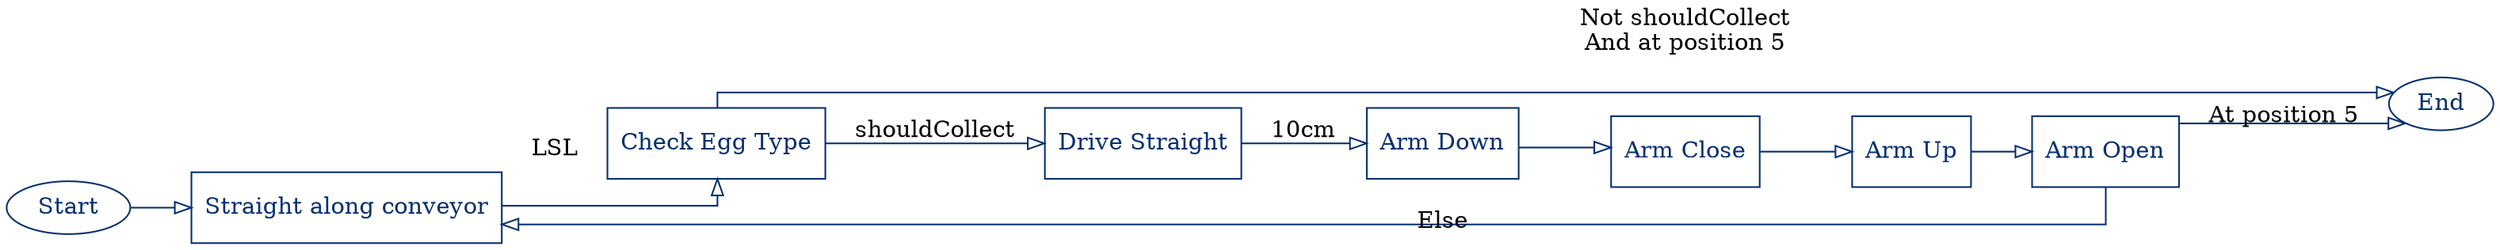  digraph  RootGraph {
  rankdir=LR;
  splines=ortho;

  edge [color="#06306F", fillcolor="#FFFFFF"];
  subgraph Flowchart {
      node [color="#06306F", fillcolor="#FFFFFF", fontcolor="#06306F", style=filled];
      "Start" [width="0.590551181102362", height="0.236220472440945", pos="49.6062992125984,505.984251968504", label=Start, shape=ellipse];
      "Straight along conveyor" [width="0.984251968503937", height="0.590551181102362", pos="145.984251968504,505.984251968504", label="Straight along conveyor", shape=box];
      "Check Egg Type" [width="0.984251968503937", height="0.590551181102362", pos="256.535433070866,505.984251968504", label="Check Egg Type", shape=box];
      "Drive Straight" [width="0.984251968503937", height="0.590551181102362", pos="256.535433070866,420.944881889764", label="Drive Straight", shape=box];
      "Arm Down" [width="0.984251968503937", height="0.590551181102362", pos="369.92125984252,420.944881889764", label="Arm Down", shape=box];
      "Arm Close" [width="0.984251968503937", height="0.590551181102362", pos="483.307086614173,420.944881889764", label="Arm Close", shape=box];
      "Arm Up" [width="0.984251968503937", height="0.590551181102362", pos="596.692913385827,420.944881889764", label="Arm Up", shape=box];
      "Arm Open" [width="0.984251968503937", height="0.590551181102362", pos="710.078740157481,420.944881889764", label="Arm Open", shape=box];
      "End" [width="0.590551181102362", height="0.236220472440945", pos="710.078740157481,505.984251968504", label=End, shape=ellipse];
  }
  "Start"->"Straight along conveyor";
  "Straight along conveyor"->"Check Egg Type" [label=LSL];
  "Check Egg Type"->"Drive Straight" [label=shouldCollect];
  "Drive Straight"->"Arm Down" [label="10cm"];
  "Arm Down"->"Arm Close";
  "Arm Close"->"Arm Up";
  "Arm Up"->"Arm Open";
  "Arm Open"->"Straight along conveyor" [label=Else];
  "Arm Open"->"End" [label="At position 5"];
  "Check Egg Type"->"End" [label="Not shouldCollect\nAnd at position 5"];

  {rank=min; Start}
  {rank=max; End}
}
